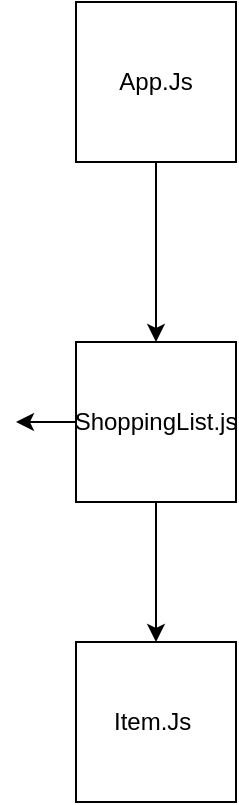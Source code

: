<mxfile>
    <diagram id="IHKD9ChOp0_xZERkXIOS" name="Page-1">
        <mxGraphModel dx="354" dy="733" grid="1" gridSize="10" guides="1" tooltips="1" connect="1" arrows="1" fold="1" page="1" pageScale="1" pageWidth="850" pageHeight="1100" math="0" shadow="0">
            <root>
                <mxCell id="0"/>
                <mxCell id="1" parent="0"/>
                <mxCell id="6" value="" style="edgeStyle=none;html=1;" edge="1" parent="1" source="2" target="3">
                    <mxGeometry relative="1" as="geometry"/>
                </mxCell>
                <mxCell id="2" value="App.Js&lt;br&gt;" style="whiteSpace=wrap;html=1;aspect=fixed;" vertex="1" parent="1">
                    <mxGeometry x="190" y="140" width="80" height="80" as="geometry"/>
                </mxCell>
                <mxCell id="7" value="" style="edgeStyle=none;html=1;" edge="1" parent="1" source="3" target="4">
                    <mxGeometry relative="1" as="geometry"/>
                </mxCell>
                <mxCell id="8" style="edgeStyle=none;html=1;exitX=0;exitY=0.5;exitDx=0;exitDy=0;" edge="1" parent="1" source="3">
                    <mxGeometry relative="1" as="geometry">
                        <mxPoint x="160" y="350" as="targetPoint"/>
                    </mxGeometry>
                </mxCell>
                <mxCell id="3" value="ShoppingList.js" style="whiteSpace=wrap;html=1;aspect=fixed;" vertex="1" parent="1">
                    <mxGeometry x="190" y="310" width="80" height="80" as="geometry"/>
                </mxCell>
                <mxCell id="4" value="Item.Js&amp;nbsp;" style="whiteSpace=wrap;html=1;aspect=fixed;" vertex="1" parent="1">
                    <mxGeometry x="190" y="460" width="80" height="80" as="geometry"/>
                </mxCell>
            </root>
        </mxGraphModel>
    </diagram>
</mxfile>